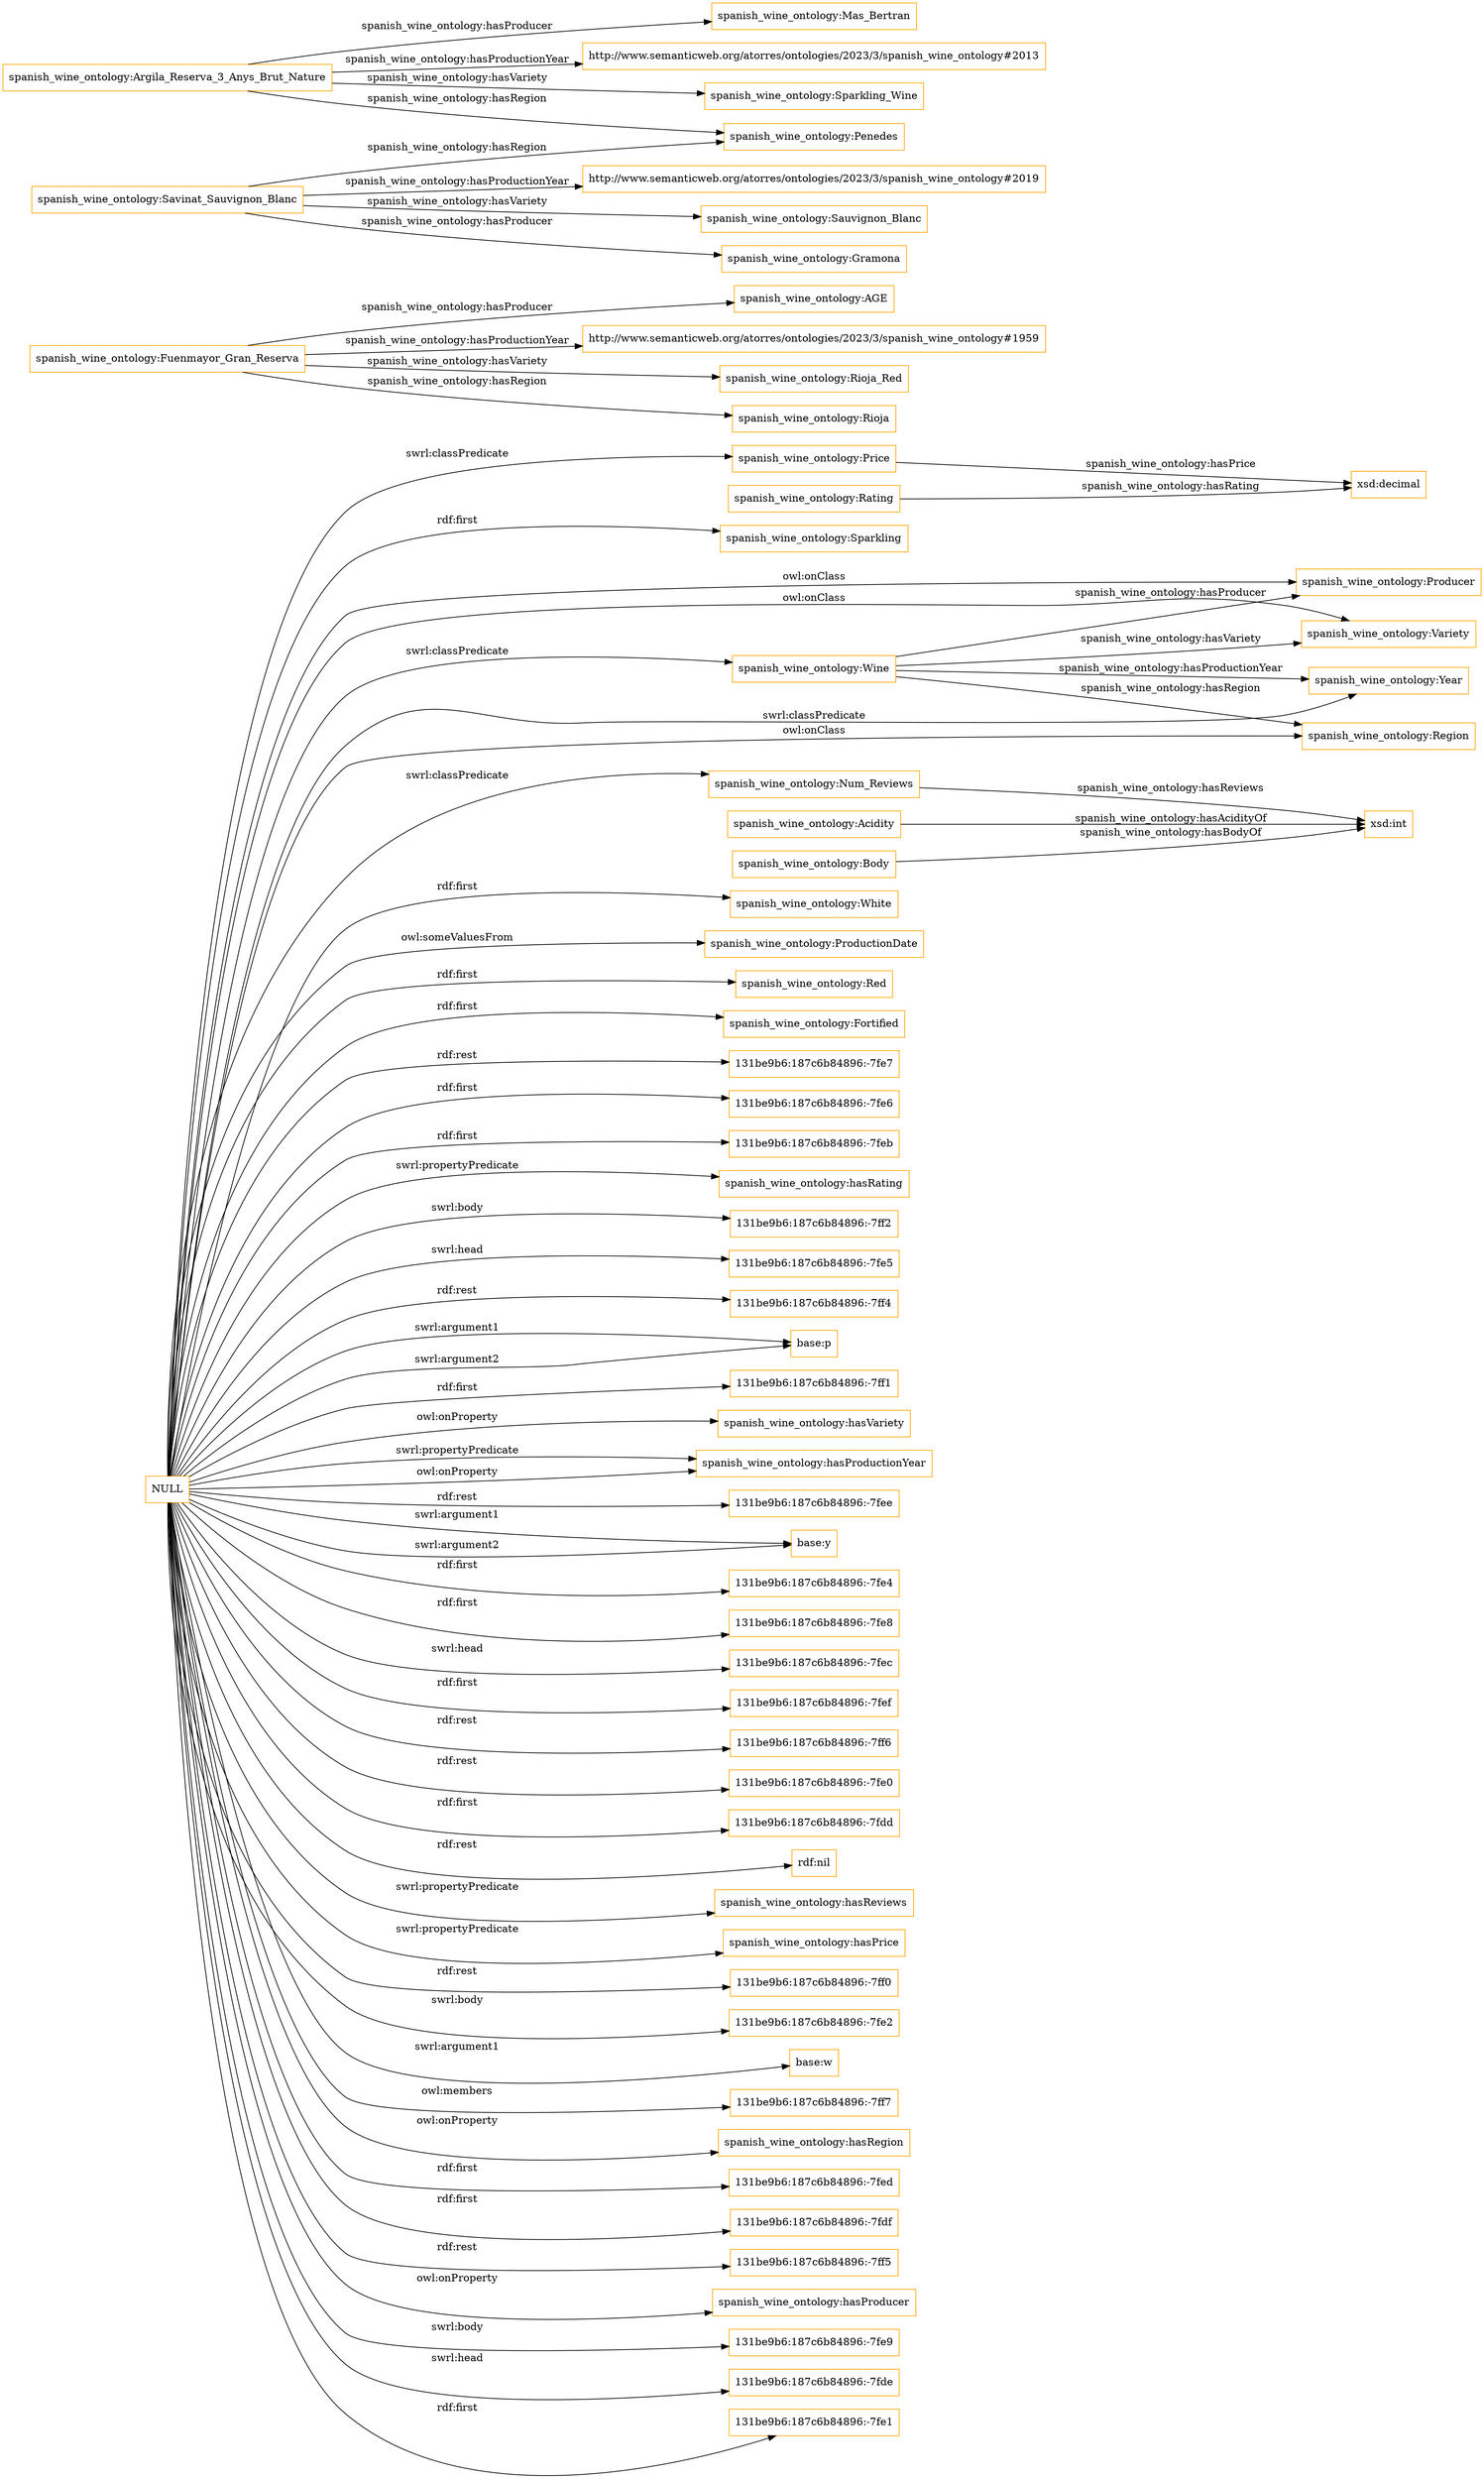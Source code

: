 digraph ar2dtool_diagram { 
rankdir=LR;
size="1501"
node [shape = rectangle, color="orange"]; "spanish_wine_ontology:Rating" "spanish_wine_ontology:Sparkling" "spanish_wine_ontology:Producer" "spanish_wine_ontology:Num_Reviews" "spanish_wine_ontology:White" "spanish_wine_ontology:Variety" "spanish_wine_ontology:ProductionDate" "spanish_wine_ontology:Year" "spanish_wine_ontology:Region" "spanish_wine_ontology:Wine" "spanish_wine_ontology:Red" "spanish_wine_ontology:Fortified" "spanish_wine_ontology:Acidity" "spanish_wine_ontology:Price" "spanish_wine_ontology:Body" ; /*classes style*/
	"spanish_wine_ontology:Fuenmayor_Gran_Reserva" -> "spanish_wine_ontology:AGE" [ label = "spanish_wine_ontology:hasProducer" ];
	"spanish_wine_ontology:Fuenmayor_Gran_Reserva" -> "http://www.semanticweb.org/atorres/ontologies/2023/3/spanish_wine_ontology#1959" [ label = "spanish_wine_ontology:hasProductionYear" ];
	"spanish_wine_ontology:Fuenmayor_Gran_Reserva" -> "spanish_wine_ontology:Rioja_Red" [ label = "spanish_wine_ontology:hasVariety" ];
	"spanish_wine_ontology:Fuenmayor_Gran_Reserva" -> "spanish_wine_ontology:Rioja" [ label = "spanish_wine_ontology:hasRegion" ];
	"spanish_wine_ontology:Argila_Reserva_3_Anys_Brut_Nature" -> "spanish_wine_ontology:Mas_Bertran" [ label = "spanish_wine_ontology:hasProducer" ];
	"spanish_wine_ontology:Argila_Reserva_3_Anys_Brut_Nature" -> "http://www.semanticweb.org/atorres/ontologies/2023/3/spanish_wine_ontology#2013" [ label = "spanish_wine_ontology:hasProductionYear" ];
	"spanish_wine_ontology:Argila_Reserva_3_Anys_Brut_Nature" -> "spanish_wine_ontology:Sparkling_Wine" [ label = "spanish_wine_ontology:hasVariety" ];
	"spanish_wine_ontology:Argila_Reserva_3_Anys_Brut_Nature" -> "spanish_wine_ontology:Penedes" [ label = "spanish_wine_ontology:hasRegion" ];
	"spanish_wine_ontology:Savinat_Sauvignon_Blanc" -> "spanish_wine_ontology:Penedes" [ label = "spanish_wine_ontology:hasRegion" ];
	"spanish_wine_ontology:Savinat_Sauvignon_Blanc" -> "http://www.semanticweb.org/atorres/ontologies/2023/3/spanish_wine_ontology#2019" [ label = "spanish_wine_ontology:hasProductionYear" ];
	"spanish_wine_ontology:Savinat_Sauvignon_Blanc" -> "spanish_wine_ontology:Sauvignon_Blanc" [ label = "spanish_wine_ontology:hasVariety" ];
	"spanish_wine_ontology:Savinat_Sauvignon_Blanc" -> "spanish_wine_ontology:Gramona" [ label = "spanish_wine_ontology:hasProducer" ];
	"NULL" -> "131be9b6:187c6b84896:-7fe7" [ label = "rdf:rest" ];
	"NULL" -> "131be9b6:187c6b84896:-7fe6" [ label = "rdf:first" ];
	"NULL" -> "131be9b6:187c6b84896:-7feb" [ label = "rdf:first" ];
	"NULL" -> "spanish_wine_ontology:hasRating" [ label = "swrl:propertyPredicate" ];
	"NULL" -> "131be9b6:187c6b84896:-7ff2" [ label = "swrl:body" ];
	"NULL" -> "131be9b6:187c6b84896:-7fe5" [ label = "swrl:head" ];
	"NULL" -> "131be9b6:187c6b84896:-7ff4" [ label = "rdf:rest" ];
	"NULL" -> "base:p" [ label = "swrl:argument1" ];
	"NULL" -> "131be9b6:187c6b84896:-7ff1" [ label = "rdf:first" ];
	"NULL" -> "spanish_wine_ontology:hasVariety" [ label = "owl:onProperty" ];
	"NULL" -> "spanish_wine_ontology:hasProductionYear" [ label = "swrl:propertyPredicate" ];
	"NULL" -> "131be9b6:187c6b84896:-7fee" [ label = "rdf:rest" ];
	"NULL" -> "base:y" [ label = "swrl:argument1" ];
	"NULL" -> "spanish_wine_ontology:Region" [ label = "owl:onClass" ];
	"NULL" -> "131be9b6:187c6b84896:-7fe4" [ label = "rdf:first" ];
	"NULL" -> "spanish_wine_ontology:White" [ label = "rdf:first" ];
	"NULL" -> "131be9b6:187c6b84896:-7fe8" [ label = "rdf:first" ];
	"NULL" -> "spanish_wine_ontology:Sparkling" [ label = "rdf:first" ];
	"NULL" -> "131be9b6:187c6b84896:-7fec" [ label = "swrl:head" ];
	"NULL" -> "spanish_wine_ontology:ProductionDate" [ label = "owl:someValuesFrom" ];
	"NULL" -> "131be9b6:187c6b84896:-7fef" [ label = "rdf:first" ];
	"NULL" -> "131be9b6:187c6b84896:-7ff6" [ label = "rdf:rest" ];
	"NULL" -> "131be9b6:187c6b84896:-7fe0" [ label = "rdf:rest" ];
	"NULL" -> "spanish_wine_ontology:Red" [ label = "rdf:first" ];
	"NULL" -> "131be9b6:187c6b84896:-7fdd" [ label = "rdf:first" ];
	"NULL" -> "base:y" [ label = "swrl:argument2" ];
	"NULL" -> "rdf:nil" [ label = "rdf:rest" ];
	"NULL" -> "spanish_wine_ontology:Year" [ label = "swrl:classPredicate" ];
	"NULL" -> "spanish_wine_ontology:hasReviews" [ label = "swrl:propertyPredicate" ];
	"NULL" -> "spanish_wine_ontology:hasPrice" [ label = "swrl:propertyPredicate" ];
	"NULL" -> "131be9b6:187c6b84896:-7ff0" [ label = "rdf:rest" ];
	"NULL" -> "131be9b6:187c6b84896:-7fe2" [ label = "swrl:body" ];
	"NULL" -> "spanish_wine_ontology:Wine" [ label = "swrl:classPredicate" ];
	"NULL" -> "spanish_wine_ontology:Fortified" [ label = "rdf:first" ];
	"NULL" -> "base:w" [ label = "swrl:argument1" ];
	"NULL" -> "spanish_wine_ontology:Variety" [ label = "owl:onClass" ];
	"NULL" -> "131be9b6:187c6b84896:-7ff7" [ label = "owl:members" ];
	"NULL" -> "spanish_wine_ontology:hasRegion" [ label = "owl:onProperty" ];
	"NULL" -> "131be9b6:187c6b84896:-7fed" [ label = "rdf:first" ];
	"NULL" -> "131be9b6:187c6b84896:-7fdf" [ label = "rdf:first" ];
	"NULL" -> "spanish_wine_ontology:Num_Reviews" [ label = "swrl:classPredicate" ];
	"NULL" -> "131be9b6:187c6b84896:-7ff5" [ label = "rdf:rest" ];
	"NULL" -> "base:p" [ label = "swrl:argument2" ];
	"NULL" -> "spanish_wine_ontology:hasProducer" [ label = "owl:onProperty" ];
	"NULL" -> "spanish_wine_ontology:Price" [ label = "swrl:classPredicate" ];
	"NULL" -> "131be9b6:187c6b84896:-7fe9" [ label = "swrl:body" ];
	"NULL" -> "spanish_wine_ontology:hasProductionYear" [ label = "owl:onProperty" ];
	"NULL" -> "131be9b6:187c6b84896:-7fde" [ label = "swrl:head" ];
	"NULL" -> "131be9b6:187c6b84896:-7fe1" [ label = "rdf:first" ];
	"NULL" -> "spanish_wine_ontology:Producer" [ label = "owl:onClass" ];
	"spanish_wine_ontology:Wine" -> "spanish_wine_ontology:Producer" [ label = "spanish_wine_ontology:hasProducer" ];
	"spanish_wine_ontology:Price" -> "xsd:decimal" [ label = "spanish_wine_ontology:hasPrice" ];
	"spanish_wine_ontology:Wine" -> "spanish_wine_ontology:Variety" [ label = "spanish_wine_ontology:hasVariety" ];
	"spanish_wine_ontology:Wine" -> "spanish_wine_ontology:Region" [ label = "spanish_wine_ontology:hasRegion" ];
	"spanish_wine_ontology:Wine" -> "spanish_wine_ontology:Year" [ label = "spanish_wine_ontology:hasProductionYear" ];
	"spanish_wine_ontology:Rating" -> "xsd:decimal" [ label = "spanish_wine_ontology:hasRating" ];
	"spanish_wine_ontology:Num_Reviews" -> "xsd:int" [ label = "spanish_wine_ontology:hasReviews" ];
	"spanish_wine_ontology:Acidity" -> "xsd:int" [ label = "spanish_wine_ontology:hasAcidityOf" ];
	"spanish_wine_ontology:Body" -> "xsd:int" [ label = "spanish_wine_ontology:hasBodyOf" ];

}
